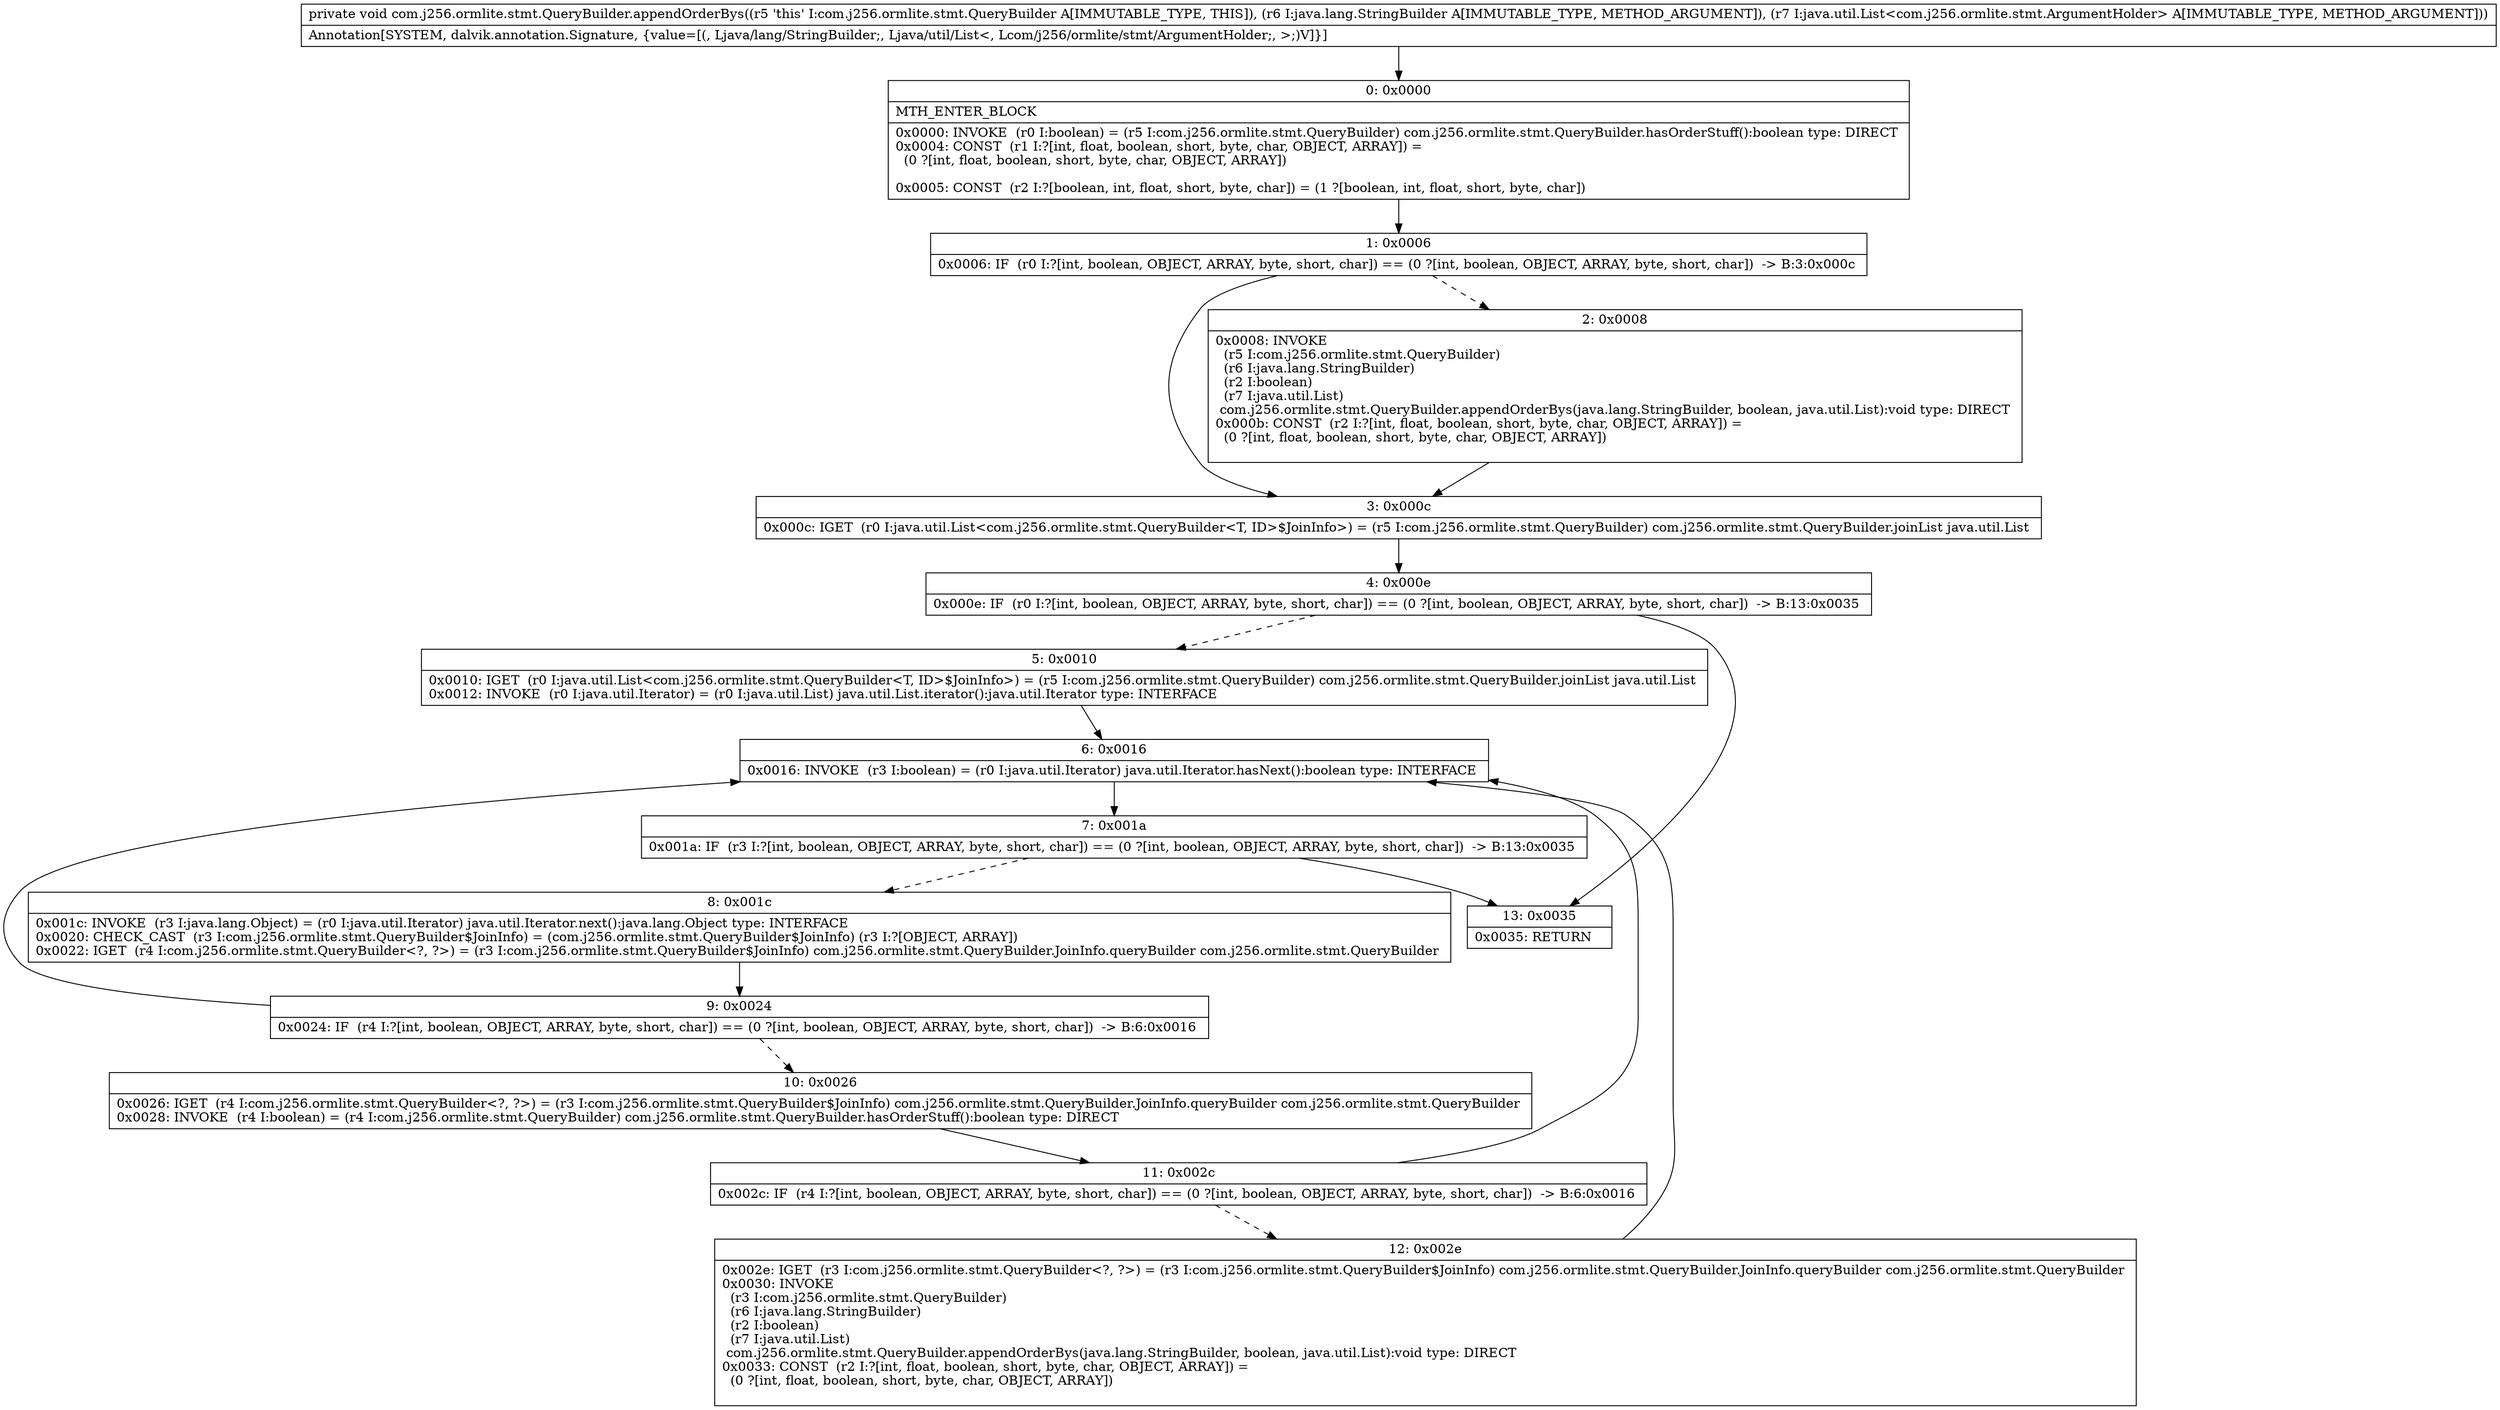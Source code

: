 digraph "CFG forcom.j256.ormlite.stmt.QueryBuilder.appendOrderBys(Ljava\/lang\/StringBuilder;Ljava\/util\/List;)V" {
Node_0 [shape=record,label="{0\:\ 0x0000|MTH_ENTER_BLOCK\l|0x0000: INVOKE  (r0 I:boolean) = (r5 I:com.j256.ormlite.stmt.QueryBuilder) com.j256.ormlite.stmt.QueryBuilder.hasOrderStuff():boolean type: DIRECT \l0x0004: CONST  (r1 I:?[int, float, boolean, short, byte, char, OBJECT, ARRAY]) = \l  (0 ?[int, float, boolean, short, byte, char, OBJECT, ARRAY])\l \l0x0005: CONST  (r2 I:?[boolean, int, float, short, byte, char]) = (1 ?[boolean, int, float, short, byte, char]) \l}"];
Node_1 [shape=record,label="{1\:\ 0x0006|0x0006: IF  (r0 I:?[int, boolean, OBJECT, ARRAY, byte, short, char]) == (0 ?[int, boolean, OBJECT, ARRAY, byte, short, char])  \-\> B:3:0x000c \l}"];
Node_2 [shape=record,label="{2\:\ 0x0008|0x0008: INVOKE  \l  (r5 I:com.j256.ormlite.stmt.QueryBuilder)\l  (r6 I:java.lang.StringBuilder)\l  (r2 I:boolean)\l  (r7 I:java.util.List)\l com.j256.ormlite.stmt.QueryBuilder.appendOrderBys(java.lang.StringBuilder, boolean, java.util.List):void type: DIRECT \l0x000b: CONST  (r2 I:?[int, float, boolean, short, byte, char, OBJECT, ARRAY]) = \l  (0 ?[int, float, boolean, short, byte, char, OBJECT, ARRAY])\l \l}"];
Node_3 [shape=record,label="{3\:\ 0x000c|0x000c: IGET  (r0 I:java.util.List\<com.j256.ormlite.stmt.QueryBuilder\<T, ID\>$JoinInfo\>) = (r5 I:com.j256.ormlite.stmt.QueryBuilder) com.j256.ormlite.stmt.QueryBuilder.joinList java.util.List \l}"];
Node_4 [shape=record,label="{4\:\ 0x000e|0x000e: IF  (r0 I:?[int, boolean, OBJECT, ARRAY, byte, short, char]) == (0 ?[int, boolean, OBJECT, ARRAY, byte, short, char])  \-\> B:13:0x0035 \l}"];
Node_5 [shape=record,label="{5\:\ 0x0010|0x0010: IGET  (r0 I:java.util.List\<com.j256.ormlite.stmt.QueryBuilder\<T, ID\>$JoinInfo\>) = (r5 I:com.j256.ormlite.stmt.QueryBuilder) com.j256.ormlite.stmt.QueryBuilder.joinList java.util.List \l0x0012: INVOKE  (r0 I:java.util.Iterator) = (r0 I:java.util.List) java.util.List.iterator():java.util.Iterator type: INTERFACE \l}"];
Node_6 [shape=record,label="{6\:\ 0x0016|0x0016: INVOKE  (r3 I:boolean) = (r0 I:java.util.Iterator) java.util.Iterator.hasNext():boolean type: INTERFACE \l}"];
Node_7 [shape=record,label="{7\:\ 0x001a|0x001a: IF  (r3 I:?[int, boolean, OBJECT, ARRAY, byte, short, char]) == (0 ?[int, boolean, OBJECT, ARRAY, byte, short, char])  \-\> B:13:0x0035 \l}"];
Node_8 [shape=record,label="{8\:\ 0x001c|0x001c: INVOKE  (r3 I:java.lang.Object) = (r0 I:java.util.Iterator) java.util.Iterator.next():java.lang.Object type: INTERFACE \l0x0020: CHECK_CAST  (r3 I:com.j256.ormlite.stmt.QueryBuilder$JoinInfo) = (com.j256.ormlite.stmt.QueryBuilder$JoinInfo) (r3 I:?[OBJECT, ARRAY]) \l0x0022: IGET  (r4 I:com.j256.ormlite.stmt.QueryBuilder\<?, ?\>) = (r3 I:com.j256.ormlite.stmt.QueryBuilder$JoinInfo) com.j256.ormlite.stmt.QueryBuilder.JoinInfo.queryBuilder com.j256.ormlite.stmt.QueryBuilder \l}"];
Node_9 [shape=record,label="{9\:\ 0x0024|0x0024: IF  (r4 I:?[int, boolean, OBJECT, ARRAY, byte, short, char]) == (0 ?[int, boolean, OBJECT, ARRAY, byte, short, char])  \-\> B:6:0x0016 \l}"];
Node_10 [shape=record,label="{10\:\ 0x0026|0x0026: IGET  (r4 I:com.j256.ormlite.stmt.QueryBuilder\<?, ?\>) = (r3 I:com.j256.ormlite.stmt.QueryBuilder$JoinInfo) com.j256.ormlite.stmt.QueryBuilder.JoinInfo.queryBuilder com.j256.ormlite.stmt.QueryBuilder \l0x0028: INVOKE  (r4 I:boolean) = (r4 I:com.j256.ormlite.stmt.QueryBuilder) com.j256.ormlite.stmt.QueryBuilder.hasOrderStuff():boolean type: DIRECT \l}"];
Node_11 [shape=record,label="{11\:\ 0x002c|0x002c: IF  (r4 I:?[int, boolean, OBJECT, ARRAY, byte, short, char]) == (0 ?[int, boolean, OBJECT, ARRAY, byte, short, char])  \-\> B:6:0x0016 \l}"];
Node_12 [shape=record,label="{12\:\ 0x002e|0x002e: IGET  (r3 I:com.j256.ormlite.stmt.QueryBuilder\<?, ?\>) = (r3 I:com.j256.ormlite.stmt.QueryBuilder$JoinInfo) com.j256.ormlite.stmt.QueryBuilder.JoinInfo.queryBuilder com.j256.ormlite.stmt.QueryBuilder \l0x0030: INVOKE  \l  (r3 I:com.j256.ormlite.stmt.QueryBuilder)\l  (r6 I:java.lang.StringBuilder)\l  (r2 I:boolean)\l  (r7 I:java.util.List)\l com.j256.ormlite.stmt.QueryBuilder.appendOrderBys(java.lang.StringBuilder, boolean, java.util.List):void type: DIRECT \l0x0033: CONST  (r2 I:?[int, float, boolean, short, byte, char, OBJECT, ARRAY]) = \l  (0 ?[int, float, boolean, short, byte, char, OBJECT, ARRAY])\l \l}"];
Node_13 [shape=record,label="{13\:\ 0x0035|0x0035: RETURN   \l}"];
MethodNode[shape=record,label="{private void com.j256.ormlite.stmt.QueryBuilder.appendOrderBys((r5 'this' I:com.j256.ormlite.stmt.QueryBuilder A[IMMUTABLE_TYPE, THIS]), (r6 I:java.lang.StringBuilder A[IMMUTABLE_TYPE, METHOD_ARGUMENT]), (r7 I:java.util.List\<com.j256.ormlite.stmt.ArgumentHolder\> A[IMMUTABLE_TYPE, METHOD_ARGUMENT]))  | Annotation[SYSTEM, dalvik.annotation.Signature, \{value=[(, Ljava\/lang\/StringBuilder;, Ljava\/util\/List\<, Lcom\/j256\/ormlite\/stmt\/ArgumentHolder;, \>;)V]\}]\l}"];
MethodNode -> Node_0;
Node_0 -> Node_1;
Node_1 -> Node_2[style=dashed];
Node_1 -> Node_3;
Node_2 -> Node_3;
Node_3 -> Node_4;
Node_4 -> Node_5[style=dashed];
Node_4 -> Node_13;
Node_5 -> Node_6;
Node_6 -> Node_7;
Node_7 -> Node_8[style=dashed];
Node_7 -> Node_13;
Node_8 -> Node_9;
Node_9 -> Node_6;
Node_9 -> Node_10[style=dashed];
Node_10 -> Node_11;
Node_11 -> Node_6;
Node_11 -> Node_12[style=dashed];
Node_12 -> Node_6;
}

